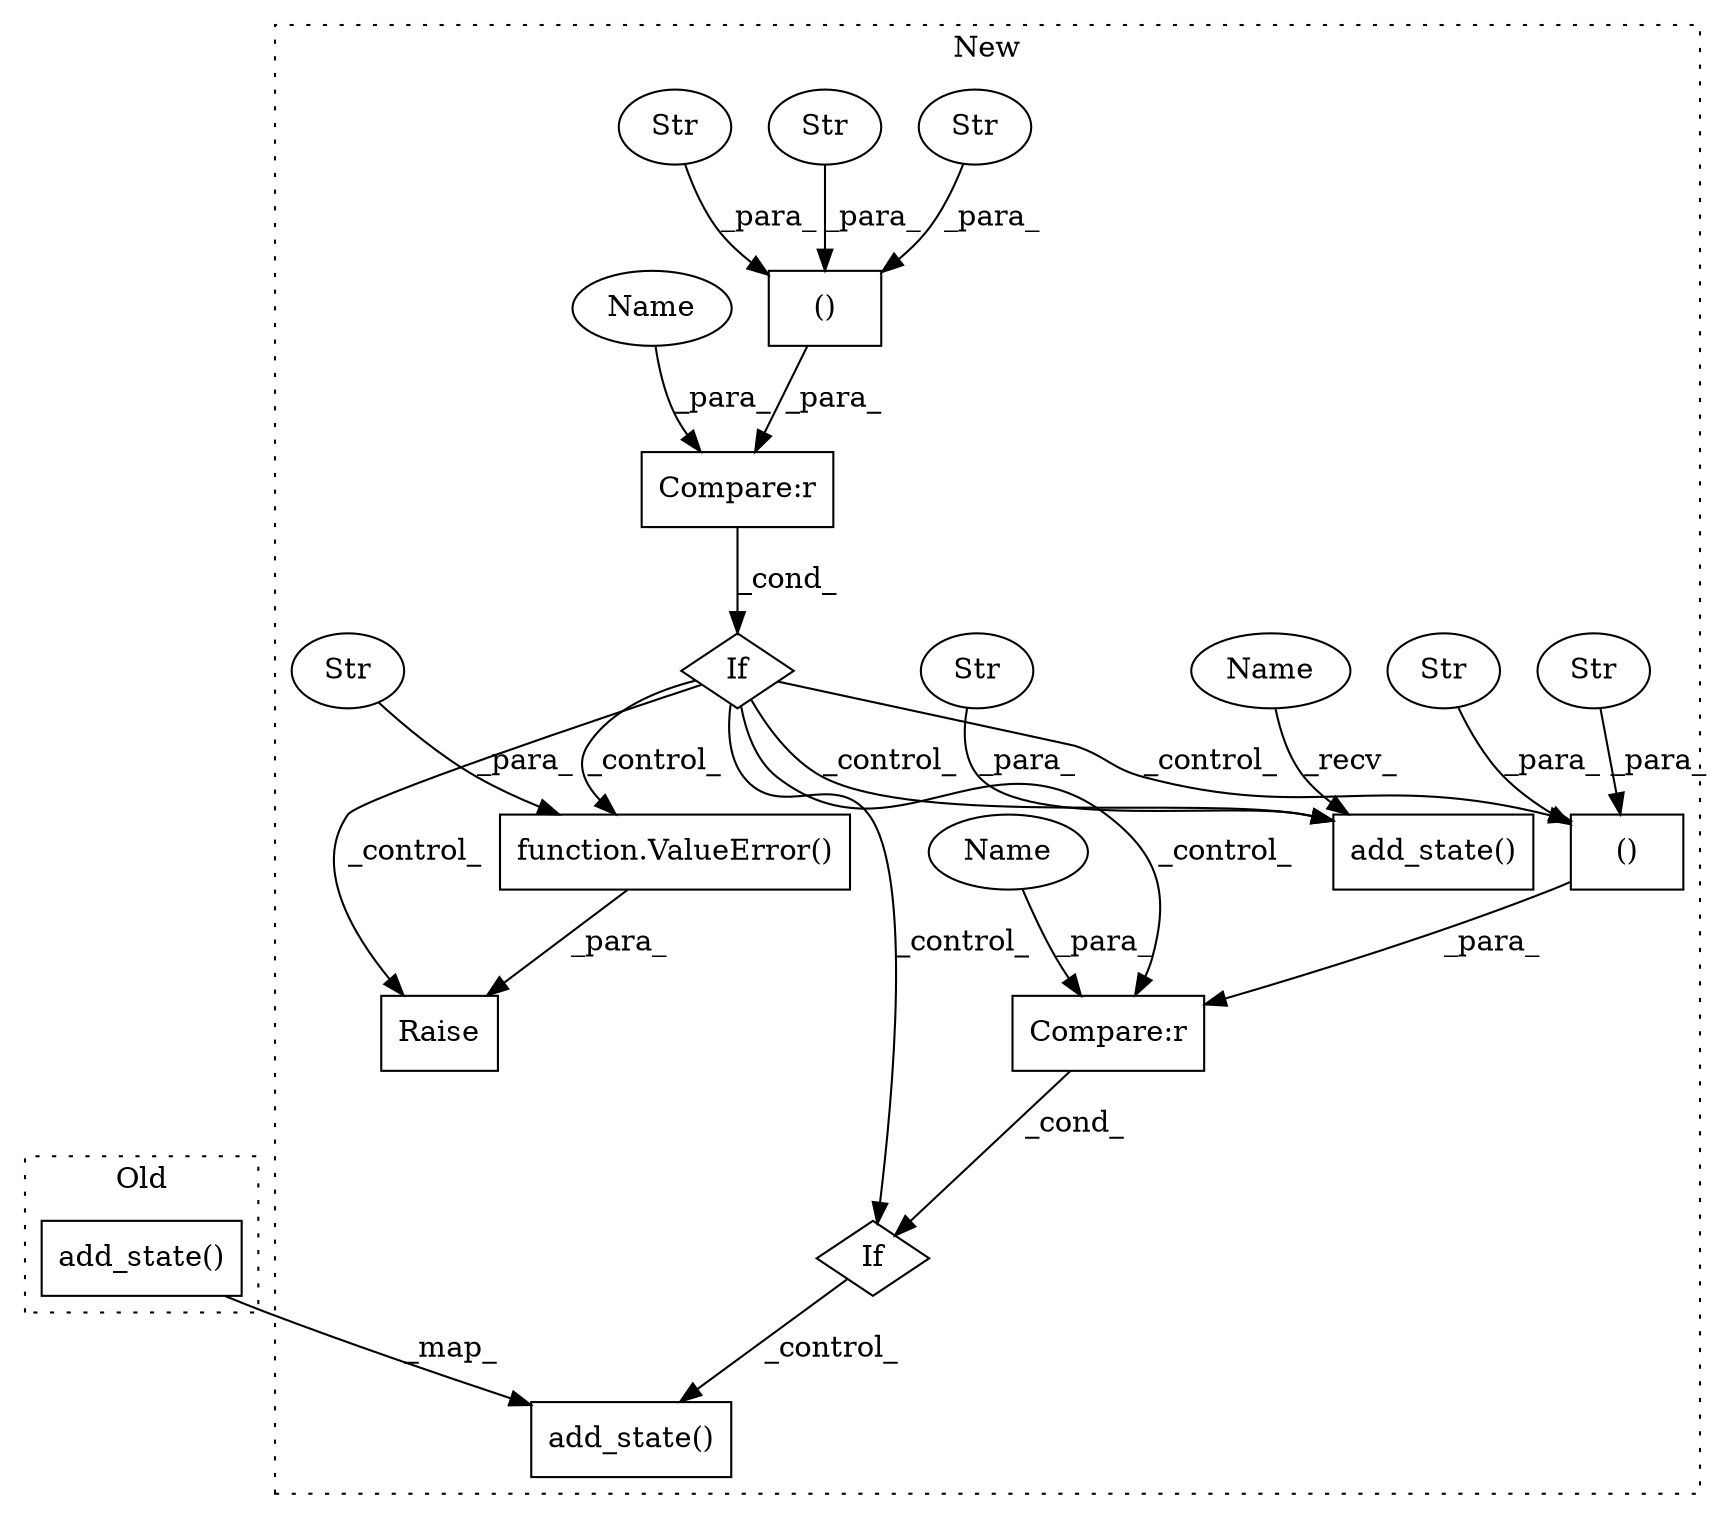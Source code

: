digraph G {
subgraph cluster0 {
1 [label="add_state()" a="75" s="8425,8448" l="15,35" shape="box"];
label = "Old";
style="dotted";
}
subgraph cluster1 {
2 [label="add_state()" a="75" s="9659,9686" l="15,35" shape="box"];
3 [label="If" a="96" s="9344" l="3" shape="diamond"];
4 [label="add_state()" a="75" s="9731,9753" l="15,50" shape="box"];
5 [label="Str" a="66" s="9746" l="7" shape="ellipse"];
6 [label="If" a="96" s="9498" l="3" shape="diamond"];
7 [label="()" a="54" s="9313" l="21" shape="box"];
8 [label="Compare:r" a="40" s="9347" l="32" shape="box"];
9 [label="()" a="54" s="9533" l="7" shape="box"];
10 [label="Str" a="66" s="9535" l="5" shape="ellipse"];
11 [label="Compare:r" a="40" s="9501" l="40" shape="box"];
12 [label="Str" a="66" s="9515" l="18" shape="ellipse"];
13 [label="Str" a="66" s="9322" l="6" shape="ellipse"];
14 [label="Str" a="66" s="9315" l="5" shape="ellipse"];
15 [label="Str" a="66" s="9295" l="18" shape="ellipse"];
16 [label="Raise" a="91" s="9393" l="6" shape="box"];
17 [label="function.ValueError()" a="75" s="9399,9487" l="11,1" shape="box"];
18 [label="Str" a="66" s="9410" l="77" shape="ellipse"];
19 [label="Name" a="87" s="9731" l="4" shape="ellipse"];
20 [label="Name" a="87" s="9347" l="9" shape="ellipse"];
21 [label="Name" a="87" s="9501" l="9" shape="ellipse"];
label = "New";
style="dotted";
}
1 -> 2 [label="_map_"];
3 -> 4 [label="_control_"];
3 -> 17 [label="_control_"];
3 -> 16 [label="_control_"];
3 -> 11 [label="_control_"];
3 -> 9 [label="_control_"];
3 -> 6 [label="_control_"];
5 -> 4 [label="_para_"];
6 -> 2 [label="_control_"];
7 -> 8 [label="_para_"];
8 -> 3 [label="_cond_"];
9 -> 11 [label="_para_"];
10 -> 9 [label="_para_"];
11 -> 6 [label="_cond_"];
12 -> 9 [label="_para_"];
13 -> 7 [label="_para_"];
14 -> 7 [label="_para_"];
15 -> 7 [label="_para_"];
17 -> 16 [label="_para_"];
18 -> 17 [label="_para_"];
19 -> 4 [label="_recv_"];
20 -> 8 [label="_para_"];
21 -> 11 [label="_para_"];
}